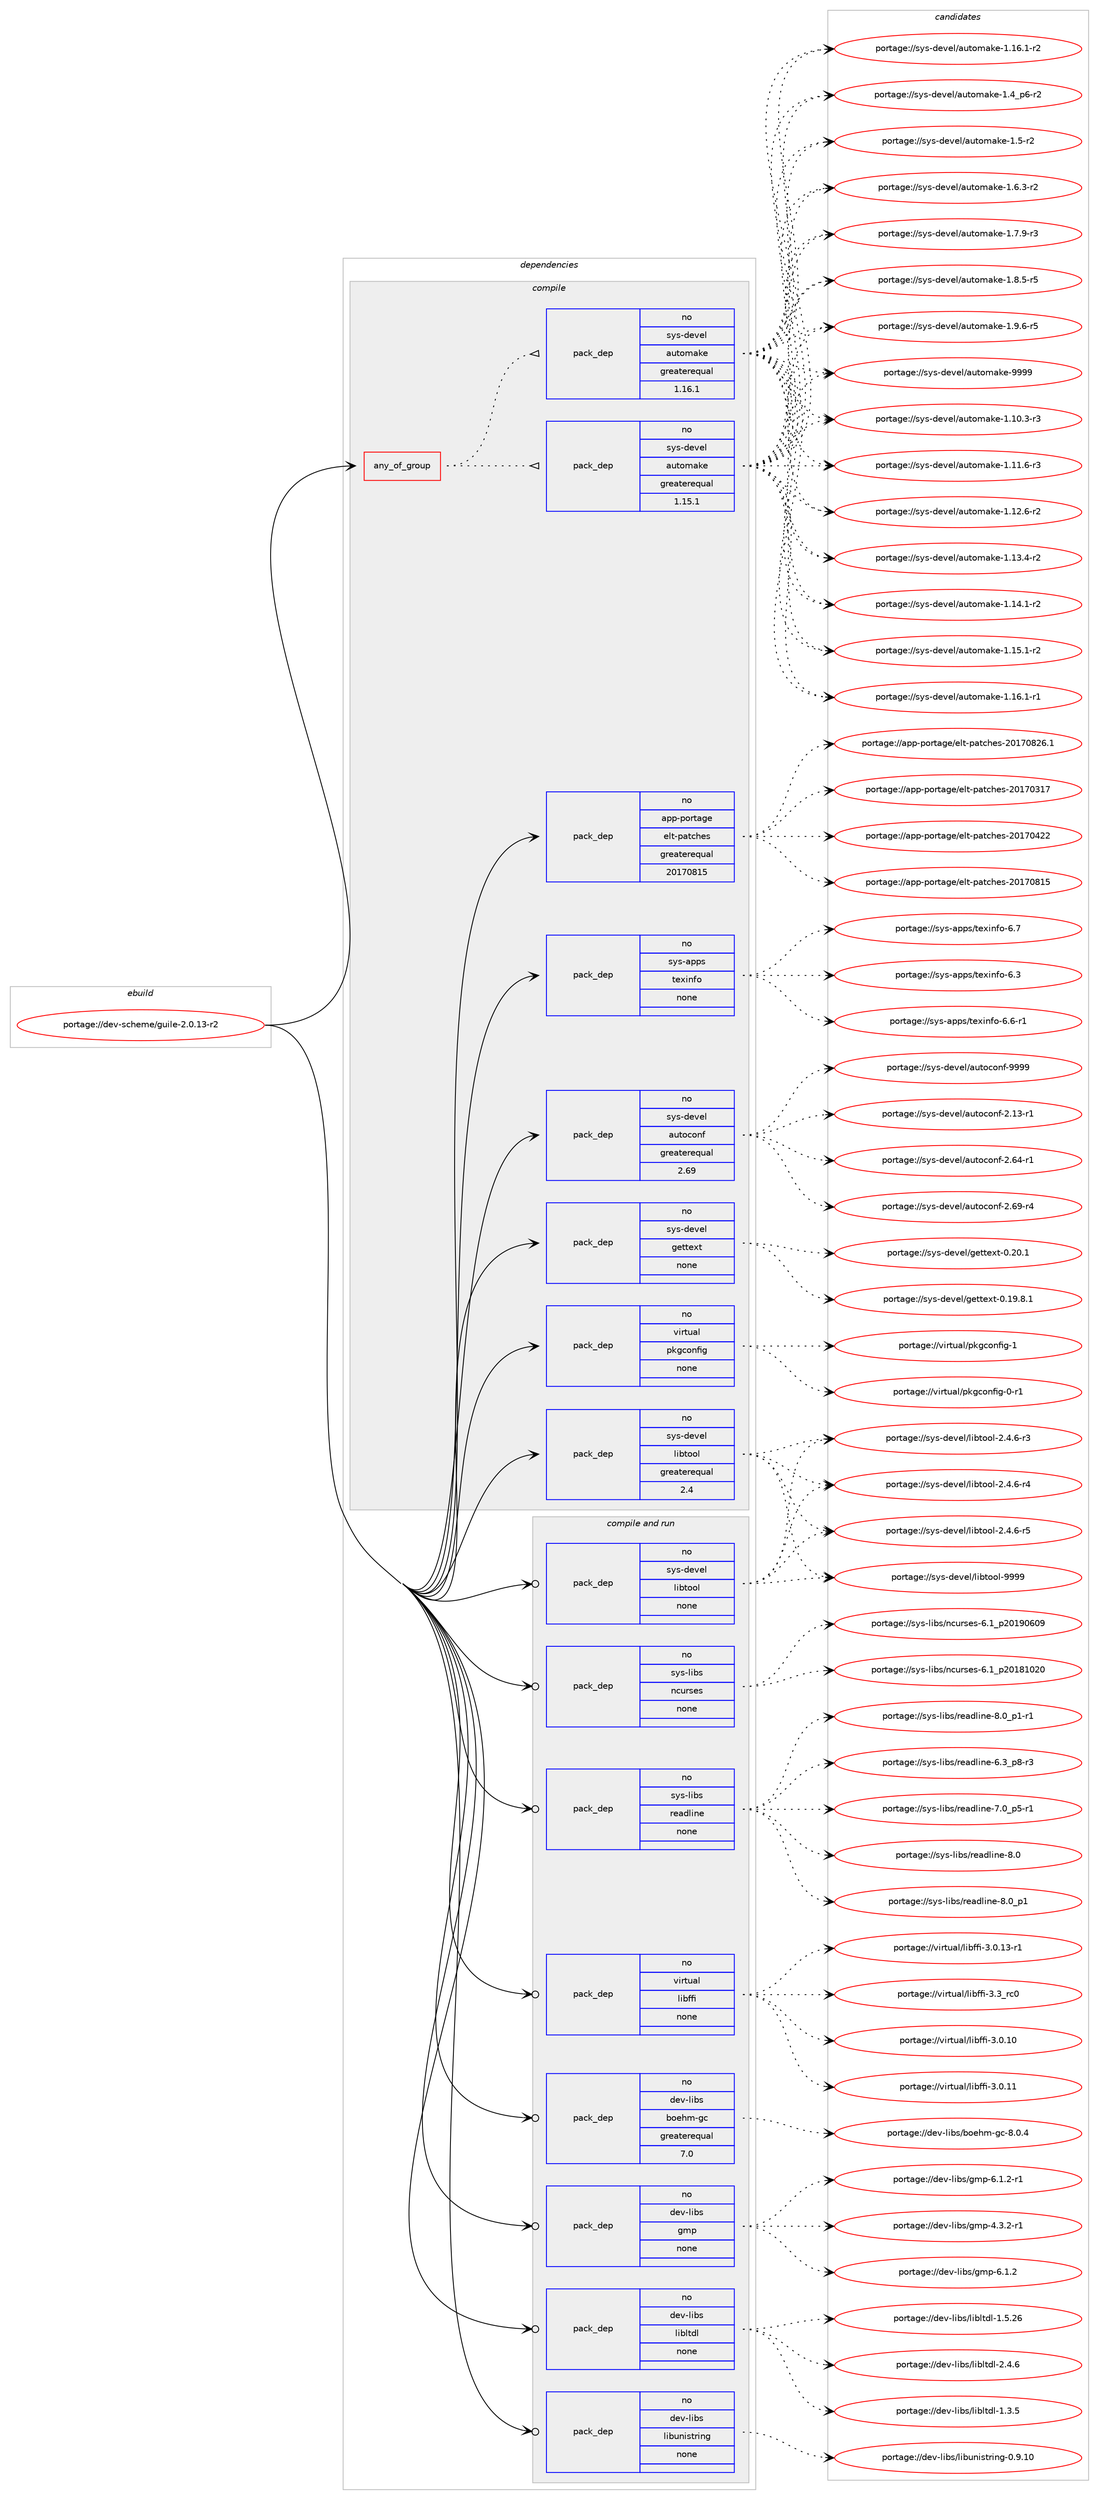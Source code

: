 digraph prolog {

# *************
# Graph options
# *************

newrank=true;
concentrate=true;
compound=true;
graph [rankdir=LR,fontname=Helvetica,fontsize=10,ranksep=1.5];#, ranksep=2.5, nodesep=0.2];
edge  [arrowhead=vee];
node  [fontname=Helvetica,fontsize=10];

# **********
# The ebuild
# **********

subgraph cluster_leftcol {
color=gray;
rank=same;
label=<<i>ebuild</i>>;
id [label="portage://dev-scheme/guile-2.0.13-r2", color=red, width=4, href="../dev-scheme/guile-2.0.13-r2.svg"];
}

# ****************
# The dependencies
# ****************

subgraph cluster_midcol {
color=gray;
label=<<i>dependencies</i>>;
subgraph cluster_compile {
fillcolor="#eeeeee";
style=filled;
label=<<i>compile</i>>;
subgraph any3502 {
dependency257017 [label=<<TABLE BORDER="0" CELLBORDER="1" CELLSPACING="0" CELLPADDING="4"><TR><TD CELLPADDING="10">any_of_group</TD></TR></TABLE>>, shape=none, color=red];subgraph pack183307 {
dependency257018 [label=<<TABLE BORDER="0" CELLBORDER="1" CELLSPACING="0" CELLPADDING="4" WIDTH="220"><TR><TD ROWSPAN="6" CELLPADDING="30">pack_dep</TD></TR><TR><TD WIDTH="110">no</TD></TR><TR><TD>sys-devel</TD></TR><TR><TD>automake</TD></TR><TR><TD>greaterequal</TD></TR><TR><TD>1.16.1</TD></TR></TABLE>>, shape=none, color=blue];
}
dependency257017:e -> dependency257018:w [weight=20,style="dotted",arrowhead="oinv"];
subgraph pack183308 {
dependency257019 [label=<<TABLE BORDER="0" CELLBORDER="1" CELLSPACING="0" CELLPADDING="4" WIDTH="220"><TR><TD ROWSPAN="6" CELLPADDING="30">pack_dep</TD></TR><TR><TD WIDTH="110">no</TD></TR><TR><TD>sys-devel</TD></TR><TR><TD>automake</TD></TR><TR><TD>greaterequal</TD></TR><TR><TD>1.15.1</TD></TR></TABLE>>, shape=none, color=blue];
}
dependency257017:e -> dependency257019:w [weight=20,style="dotted",arrowhead="oinv"];
}
id:e -> dependency257017:w [weight=20,style="solid",arrowhead="vee"];
subgraph pack183309 {
dependency257020 [label=<<TABLE BORDER="0" CELLBORDER="1" CELLSPACING="0" CELLPADDING="4" WIDTH="220"><TR><TD ROWSPAN="6" CELLPADDING="30">pack_dep</TD></TR><TR><TD WIDTH="110">no</TD></TR><TR><TD>app-portage</TD></TR><TR><TD>elt-patches</TD></TR><TR><TD>greaterequal</TD></TR><TR><TD>20170815</TD></TR></TABLE>>, shape=none, color=blue];
}
id:e -> dependency257020:w [weight=20,style="solid",arrowhead="vee"];
subgraph pack183310 {
dependency257021 [label=<<TABLE BORDER="0" CELLBORDER="1" CELLSPACING="0" CELLPADDING="4" WIDTH="220"><TR><TD ROWSPAN="6" CELLPADDING="30">pack_dep</TD></TR><TR><TD WIDTH="110">no</TD></TR><TR><TD>sys-apps</TD></TR><TR><TD>texinfo</TD></TR><TR><TD>none</TD></TR><TR><TD></TD></TR></TABLE>>, shape=none, color=blue];
}
id:e -> dependency257021:w [weight=20,style="solid",arrowhead="vee"];
subgraph pack183311 {
dependency257022 [label=<<TABLE BORDER="0" CELLBORDER="1" CELLSPACING="0" CELLPADDING="4" WIDTH="220"><TR><TD ROWSPAN="6" CELLPADDING="30">pack_dep</TD></TR><TR><TD WIDTH="110">no</TD></TR><TR><TD>sys-devel</TD></TR><TR><TD>autoconf</TD></TR><TR><TD>greaterequal</TD></TR><TR><TD>2.69</TD></TR></TABLE>>, shape=none, color=blue];
}
id:e -> dependency257022:w [weight=20,style="solid",arrowhead="vee"];
subgraph pack183312 {
dependency257023 [label=<<TABLE BORDER="0" CELLBORDER="1" CELLSPACING="0" CELLPADDING="4" WIDTH="220"><TR><TD ROWSPAN="6" CELLPADDING="30">pack_dep</TD></TR><TR><TD WIDTH="110">no</TD></TR><TR><TD>sys-devel</TD></TR><TR><TD>gettext</TD></TR><TR><TD>none</TD></TR><TR><TD></TD></TR></TABLE>>, shape=none, color=blue];
}
id:e -> dependency257023:w [weight=20,style="solid",arrowhead="vee"];
subgraph pack183313 {
dependency257024 [label=<<TABLE BORDER="0" CELLBORDER="1" CELLSPACING="0" CELLPADDING="4" WIDTH="220"><TR><TD ROWSPAN="6" CELLPADDING="30">pack_dep</TD></TR><TR><TD WIDTH="110">no</TD></TR><TR><TD>sys-devel</TD></TR><TR><TD>libtool</TD></TR><TR><TD>greaterequal</TD></TR><TR><TD>2.4</TD></TR></TABLE>>, shape=none, color=blue];
}
id:e -> dependency257024:w [weight=20,style="solid",arrowhead="vee"];
subgraph pack183314 {
dependency257025 [label=<<TABLE BORDER="0" CELLBORDER="1" CELLSPACING="0" CELLPADDING="4" WIDTH="220"><TR><TD ROWSPAN="6" CELLPADDING="30">pack_dep</TD></TR><TR><TD WIDTH="110">no</TD></TR><TR><TD>virtual</TD></TR><TR><TD>pkgconfig</TD></TR><TR><TD>none</TD></TR><TR><TD></TD></TR></TABLE>>, shape=none, color=blue];
}
id:e -> dependency257025:w [weight=20,style="solid",arrowhead="vee"];
}
subgraph cluster_compileandrun {
fillcolor="#eeeeee";
style=filled;
label=<<i>compile and run</i>>;
subgraph pack183315 {
dependency257026 [label=<<TABLE BORDER="0" CELLBORDER="1" CELLSPACING="0" CELLPADDING="4" WIDTH="220"><TR><TD ROWSPAN="6" CELLPADDING="30">pack_dep</TD></TR><TR><TD WIDTH="110">no</TD></TR><TR><TD>dev-libs</TD></TR><TR><TD>boehm-gc</TD></TR><TR><TD>greaterequal</TD></TR><TR><TD>7.0</TD></TR></TABLE>>, shape=none, color=blue];
}
id:e -> dependency257026:w [weight=20,style="solid",arrowhead="odotvee"];
subgraph pack183316 {
dependency257027 [label=<<TABLE BORDER="0" CELLBORDER="1" CELLSPACING="0" CELLPADDING="4" WIDTH="220"><TR><TD ROWSPAN="6" CELLPADDING="30">pack_dep</TD></TR><TR><TD WIDTH="110">no</TD></TR><TR><TD>dev-libs</TD></TR><TR><TD>gmp</TD></TR><TR><TD>none</TD></TR><TR><TD></TD></TR></TABLE>>, shape=none, color=blue];
}
id:e -> dependency257027:w [weight=20,style="solid",arrowhead="odotvee"];
subgraph pack183317 {
dependency257028 [label=<<TABLE BORDER="0" CELLBORDER="1" CELLSPACING="0" CELLPADDING="4" WIDTH="220"><TR><TD ROWSPAN="6" CELLPADDING="30">pack_dep</TD></TR><TR><TD WIDTH="110">no</TD></TR><TR><TD>dev-libs</TD></TR><TR><TD>libltdl</TD></TR><TR><TD>none</TD></TR><TR><TD></TD></TR></TABLE>>, shape=none, color=blue];
}
id:e -> dependency257028:w [weight=20,style="solid",arrowhead="odotvee"];
subgraph pack183318 {
dependency257029 [label=<<TABLE BORDER="0" CELLBORDER="1" CELLSPACING="0" CELLPADDING="4" WIDTH="220"><TR><TD ROWSPAN="6" CELLPADDING="30">pack_dep</TD></TR><TR><TD WIDTH="110">no</TD></TR><TR><TD>dev-libs</TD></TR><TR><TD>libunistring</TD></TR><TR><TD>none</TD></TR><TR><TD></TD></TR></TABLE>>, shape=none, color=blue];
}
id:e -> dependency257029:w [weight=20,style="solid",arrowhead="odotvee"];
subgraph pack183319 {
dependency257030 [label=<<TABLE BORDER="0" CELLBORDER="1" CELLSPACING="0" CELLPADDING="4" WIDTH="220"><TR><TD ROWSPAN="6" CELLPADDING="30">pack_dep</TD></TR><TR><TD WIDTH="110">no</TD></TR><TR><TD>sys-devel</TD></TR><TR><TD>libtool</TD></TR><TR><TD>none</TD></TR><TR><TD></TD></TR></TABLE>>, shape=none, color=blue];
}
id:e -> dependency257030:w [weight=20,style="solid",arrowhead="odotvee"];
subgraph pack183320 {
dependency257031 [label=<<TABLE BORDER="0" CELLBORDER="1" CELLSPACING="0" CELLPADDING="4" WIDTH="220"><TR><TD ROWSPAN="6" CELLPADDING="30">pack_dep</TD></TR><TR><TD WIDTH="110">no</TD></TR><TR><TD>sys-libs</TD></TR><TR><TD>ncurses</TD></TR><TR><TD>none</TD></TR><TR><TD></TD></TR></TABLE>>, shape=none, color=blue];
}
id:e -> dependency257031:w [weight=20,style="solid",arrowhead="odotvee"];
subgraph pack183321 {
dependency257032 [label=<<TABLE BORDER="0" CELLBORDER="1" CELLSPACING="0" CELLPADDING="4" WIDTH="220"><TR><TD ROWSPAN="6" CELLPADDING="30">pack_dep</TD></TR><TR><TD WIDTH="110">no</TD></TR><TR><TD>sys-libs</TD></TR><TR><TD>readline</TD></TR><TR><TD>none</TD></TR><TR><TD></TD></TR></TABLE>>, shape=none, color=blue];
}
id:e -> dependency257032:w [weight=20,style="solid",arrowhead="odotvee"];
subgraph pack183322 {
dependency257033 [label=<<TABLE BORDER="0" CELLBORDER="1" CELLSPACING="0" CELLPADDING="4" WIDTH="220"><TR><TD ROWSPAN="6" CELLPADDING="30">pack_dep</TD></TR><TR><TD WIDTH="110">no</TD></TR><TR><TD>virtual</TD></TR><TR><TD>libffi</TD></TR><TR><TD>none</TD></TR><TR><TD></TD></TR></TABLE>>, shape=none, color=blue];
}
id:e -> dependency257033:w [weight=20,style="solid",arrowhead="odotvee"];
}
subgraph cluster_run {
fillcolor="#eeeeee";
style=filled;
label=<<i>run</i>>;
}
}

# **************
# The candidates
# **************

subgraph cluster_choices {
rank=same;
color=gray;
label=<<i>candidates</i>>;

subgraph choice183307 {
color=black;
nodesep=1;
choiceportage11512111545100101118101108479711711611110997107101454946494846514511451 [label="portage://sys-devel/automake-1.10.3-r3", color=red, width=4,href="../sys-devel/automake-1.10.3-r3.svg"];
choiceportage11512111545100101118101108479711711611110997107101454946494946544511451 [label="portage://sys-devel/automake-1.11.6-r3", color=red, width=4,href="../sys-devel/automake-1.11.6-r3.svg"];
choiceportage11512111545100101118101108479711711611110997107101454946495046544511450 [label="portage://sys-devel/automake-1.12.6-r2", color=red, width=4,href="../sys-devel/automake-1.12.6-r2.svg"];
choiceportage11512111545100101118101108479711711611110997107101454946495146524511450 [label="portage://sys-devel/automake-1.13.4-r2", color=red, width=4,href="../sys-devel/automake-1.13.4-r2.svg"];
choiceportage11512111545100101118101108479711711611110997107101454946495246494511450 [label="portage://sys-devel/automake-1.14.1-r2", color=red, width=4,href="../sys-devel/automake-1.14.1-r2.svg"];
choiceportage11512111545100101118101108479711711611110997107101454946495346494511450 [label="portage://sys-devel/automake-1.15.1-r2", color=red, width=4,href="../sys-devel/automake-1.15.1-r2.svg"];
choiceportage11512111545100101118101108479711711611110997107101454946495446494511449 [label="portage://sys-devel/automake-1.16.1-r1", color=red, width=4,href="../sys-devel/automake-1.16.1-r1.svg"];
choiceportage11512111545100101118101108479711711611110997107101454946495446494511450 [label="portage://sys-devel/automake-1.16.1-r2", color=red, width=4,href="../sys-devel/automake-1.16.1-r2.svg"];
choiceportage115121115451001011181011084797117116111109971071014549465295112544511450 [label="portage://sys-devel/automake-1.4_p6-r2", color=red, width=4,href="../sys-devel/automake-1.4_p6-r2.svg"];
choiceportage11512111545100101118101108479711711611110997107101454946534511450 [label="portage://sys-devel/automake-1.5-r2", color=red, width=4,href="../sys-devel/automake-1.5-r2.svg"];
choiceportage115121115451001011181011084797117116111109971071014549465446514511450 [label="portage://sys-devel/automake-1.6.3-r2", color=red, width=4,href="../sys-devel/automake-1.6.3-r2.svg"];
choiceportage115121115451001011181011084797117116111109971071014549465546574511451 [label="portage://sys-devel/automake-1.7.9-r3", color=red, width=4,href="../sys-devel/automake-1.7.9-r3.svg"];
choiceportage115121115451001011181011084797117116111109971071014549465646534511453 [label="portage://sys-devel/automake-1.8.5-r5", color=red, width=4,href="../sys-devel/automake-1.8.5-r5.svg"];
choiceportage115121115451001011181011084797117116111109971071014549465746544511453 [label="portage://sys-devel/automake-1.9.6-r5", color=red, width=4,href="../sys-devel/automake-1.9.6-r5.svg"];
choiceportage115121115451001011181011084797117116111109971071014557575757 [label="portage://sys-devel/automake-9999", color=red, width=4,href="../sys-devel/automake-9999.svg"];
dependency257018:e -> choiceportage11512111545100101118101108479711711611110997107101454946494846514511451:w [style=dotted,weight="100"];
dependency257018:e -> choiceportage11512111545100101118101108479711711611110997107101454946494946544511451:w [style=dotted,weight="100"];
dependency257018:e -> choiceportage11512111545100101118101108479711711611110997107101454946495046544511450:w [style=dotted,weight="100"];
dependency257018:e -> choiceportage11512111545100101118101108479711711611110997107101454946495146524511450:w [style=dotted,weight="100"];
dependency257018:e -> choiceportage11512111545100101118101108479711711611110997107101454946495246494511450:w [style=dotted,weight="100"];
dependency257018:e -> choiceportage11512111545100101118101108479711711611110997107101454946495346494511450:w [style=dotted,weight="100"];
dependency257018:e -> choiceportage11512111545100101118101108479711711611110997107101454946495446494511449:w [style=dotted,weight="100"];
dependency257018:e -> choiceportage11512111545100101118101108479711711611110997107101454946495446494511450:w [style=dotted,weight="100"];
dependency257018:e -> choiceportage115121115451001011181011084797117116111109971071014549465295112544511450:w [style=dotted,weight="100"];
dependency257018:e -> choiceportage11512111545100101118101108479711711611110997107101454946534511450:w [style=dotted,weight="100"];
dependency257018:e -> choiceportage115121115451001011181011084797117116111109971071014549465446514511450:w [style=dotted,weight="100"];
dependency257018:e -> choiceportage115121115451001011181011084797117116111109971071014549465546574511451:w [style=dotted,weight="100"];
dependency257018:e -> choiceportage115121115451001011181011084797117116111109971071014549465646534511453:w [style=dotted,weight="100"];
dependency257018:e -> choiceportage115121115451001011181011084797117116111109971071014549465746544511453:w [style=dotted,weight="100"];
dependency257018:e -> choiceportage115121115451001011181011084797117116111109971071014557575757:w [style=dotted,weight="100"];
}
subgraph choice183308 {
color=black;
nodesep=1;
choiceportage11512111545100101118101108479711711611110997107101454946494846514511451 [label="portage://sys-devel/automake-1.10.3-r3", color=red, width=4,href="../sys-devel/automake-1.10.3-r3.svg"];
choiceportage11512111545100101118101108479711711611110997107101454946494946544511451 [label="portage://sys-devel/automake-1.11.6-r3", color=red, width=4,href="../sys-devel/automake-1.11.6-r3.svg"];
choiceportage11512111545100101118101108479711711611110997107101454946495046544511450 [label="portage://sys-devel/automake-1.12.6-r2", color=red, width=4,href="../sys-devel/automake-1.12.6-r2.svg"];
choiceportage11512111545100101118101108479711711611110997107101454946495146524511450 [label="portage://sys-devel/automake-1.13.4-r2", color=red, width=4,href="../sys-devel/automake-1.13.4-r2.svg"];
choiceportage11512111545100101118101108479711711611110997107101454946495246494511450 [label="portage://sys-devel/automake-1.14.1-r2", color=red, width=4,href="../sys-devel/automake-1.14.1-r2.svg"];
choiceportage11512111545100101118101108479711711611110997107101454946495346494511450 [label="portage://sys-devel/automake-1.15.1-r2", color=red, width=4,href="../sys-devel/automake-1.15.1-r2.svg"];
choiceportage11512111545100101118101108479711711611110997107101454946495446494511449 [label="portage://sys-devel/automake-1.16.1-r1", color=red, width=4,href="../sys-devel/automake-1.16.1-r1.svg"];
choiceportage11512111545100101118101108479711711611110997107101454946495446494511450 [label="portage://sys-devel/automake-1.16.1-r2", color=red, width=4,href="../sys-devel/automake-1.16.1-r2.svg"];
choiceportage115121115451001011181011084797117116111109971071014549465295112544511450 [label="portage://sys-devel/automake-1.4_p6-r2", color=red, width=4,href="../sys-devel/automake-1.4_p6-r2.svg"];
choiceportage11512111545100101118101108479711711611110997107101454946534511450 [label="portage://sys-devel/automake-1.5-r2", color=red, width=4,href="../sys-devel/automake-1.5-r2.svg"];
choiceportage115121115451001011181011084797117116111109971071014549465446514511450 [label="portage://sys-devel/automake-1.6.3-r2", color=red, width=4,href="../sys-devel/automake-1.6.3-r2.svg"];
choiceportage115121115451001011181011084797117116111109971071014549465546574511451 [label="portage://sys-devel/automake-1.7.9-r3", color=red, width=4,href="../sys-devel/automake-1.7.9-r3.svg"];
choiceportage115121115451001011181011084797117116111109971071014549465646534511453 [label="portage://sys-devel/automake-1.8.5-r5", color=red, width=4,href="../sys-devel/automake-1.8.5-r5.svg"];
choiceportage115121115451001011181011084797117116111109971071014549465746544511453 [label="portage://sys-devel/automake-1.9.6-r5", color=red, width=4,href="../sys-devel/automake-1.9.6-r5.svg"];
choiceportage115121115451001011181011084797117116111109971071014557575757 [label="portage://sys-devel/automake-9999", color=red, width=4,href="../sys-devel/automake-9999.svg"];
dependency257019:e -> choiceportage11512111545100101118101108479711711611110997107101454946494846514511451:w [style=dotted,weight="100"];
dependency257019:e -> choiceportage11512111545100101118101108479711711611110997107101454946494946544511451:w [style=dotted,weight="100"];
dependency257019:e -> choiceportage11512111545100101118101108479711711611110997107101454946495046544511450:w [style=dotted,weight="100"];
dependency257019:e -> choiceportage11512111545100101118101108479711711611110997107101454946495146524511450:w [style=dotted,weight="100"];
dependency257019:e -> choiceportage11512111545100101118101108479711711611110997107101454946495246494511450:w [style=dotted,weight="100"];
dependency257019:e -> choiceportage11512111545100101118101108479711711611110997107101454946495346494511450:w [style=dotted,weight="100"];
dependency257019:e -> choiceportage11512111545100101118101108479711711611110997107101454946495446494511449:w [style=dotted,weight="100"];
dependency257019:e -> choiceportage11512111545100101118101108479711711611110997107101454946495446494511450:w [style=dotted,weight="100"];
dependency257019:e -> choiceportage115121115451001011181011084797117116111109971071014549465295112544511450:w [style=dotted,weight="100"];
dependency257019:e -> choiceportage11512111545100101118101108479711711611110997107101454946534511450:w [style=dotted,weight="100"];
dependency257019:e -> choiceportage115121115451001011181011084797117116111109971071014549465446514511450:w [style=dotted,weight="100"];
dependency257019:e -> choiceportage115121115451001011181011084797117116111109971071014549465546574511451:w [style=dotted,weight="100"];
dependency257019:e -> choiceportage115121115451001011181011084797117116111109971071014549465646534511453:w [style=dotted,weight="100"];
dependency257019:e -> choiceportage115121115451001011181011084797117116111109971071014549465746544511453:w [style=dotted,weight="100"];
dependency257019:e -> choiceportage115121115451001011181011084797117116111109971071014557575757:w [style=dotted,weight="100"];
}
subgraph choice183309 {
color=black;
nodesep=1;
choiceportage97112112451121111141169710310147101108116451129711699104101115455048495548514955 [label="portage://app-portage/elt-patches-20170317", color=red, width=4,href="../app-portage/elt-patches-20170317.svg"];
choiceportage97112112451121111141169710310147101108116451129711699104101115455048495548525050 [label="portage://app-portage/elt-patches-20170422", color=red, width=4,href="../app-portage/elt-patches-20170422.svg"];
choiceportage97112112451121111141169710310147101108116451129711699104101115455048495548564953 [label="portage://app-portage/elt-patches-20170815", color=red, width=4,href="../app-portage/elt-patches-20170815.svg"];
choiceportage971121124511211111411697103101471011081164511297116991041011154550484955485650544649 [label="portage://app-portage/elt-patches-20170826.1", color=red, width=4,href="../app-portage/elt-patches-20170826.1.svg"];
dependency257020:e -> choiceportage97112112451121111141169710310147101108116451129711699104101115455048495548514955:w [style=dotted,weight="100"];
dependency257020:e -> choiceportage97112112451121111141169710310147101108116451129711699104101115455048495548525050:w [style=dotted,weight="100"];
dependency257020:e -> choiceportage97112112451121111141169710310147101108116451129711699104101115455048495548564953:w [style=dotted,weight="100"];
dependency257020:e -> choiceportage971121124511211111411697103101471011081164511297116991041011154550484955485650544649:w [style=dotted,weight="100"];
}
subgraph choice183310 {
color=black;
nodesep=1;
choiceportage11512111545971121121154711610112010511010211145544651 [label="portage://sys-apps/texinfo-6.3", color=red, width=4,href="../sys-apps/texinfo-6.3.svg"];
choiceportage115121115459711211211547116101120105110102111455446544511449 [label="portage://sys-apps/texinfo-6.6-r1", color=red, width=4,href="../sys-apps/texinfo-6.6-r1.svg"];
choiceportage11512111545971121121154711610112010511010211145544655 [label="portage://sys-apps/texinfo-6.7", color=red, width=4,href="../sys-apps/texinfo-6.7.svg"];
dependency257021:e -> choiceportage11512111545971121121154711610112010511010211145544651:w [style=dotted,weight="100"];
dependency257021:e -> choiceportage115121115459711211211547116101120105110102111455446544511449:w [style=dotted,weight="100"];
dependency257021:e -> choiceportage11512111545971121121154711610112010511010211145544655:w [style=dotted,weight="100"];
}
subgraph choice183311 {
color=black;
nodesep=1;
choiceportage1151211154510010111810110847971171161119911111010245504649514511449 [label="portage://sys-devel/autoconf-2.13-r1", color=red, width=4,href="../sys-devel/autoconf-2.13-r1.svg"];
choiceportage1151211154510010111810110847971171161119911111010245504654524511449 [label="portage://sys-devel/autoconf-2.64-r1", color=red, width=4,href="../sys-devel/autoconf-2.64-r1.svg"];
choiceportage1151211154510010111810110847971171161119911111010245504654574511452 [label="portage://sys-devel/autoconf-2.69-r4", color=red, width=4,href="../sys-devel/autoconf-2.69-r4.svg"];
choiceportage115121115451001011181011084797117116111991111101024557575757 [label="portage://sys-devel/autoconf-9999", color=red, width=4,href="../sys-devel/autoconf-9999.svg"];
dependency257022:e -> choiceportage1151211154510010111810110847971171161119911111010245504649514511449:w [style=dotted,weight="100"];
dependency257022:e -> choiceportage1151211154510010111810110847971171161119911111010245504654524511449:w [style=dotted,weight="100"];
dependency257022:e -> choiceportage1151211154510010111810110847971171161119911111010245504654574511452:w [style=dotted,weight="100"];
dependency257022:e -> choiceportage115121115451001011181011084797117116111991111101024557575757:w [style=dotted,weight="100"];
}
subgraph choice183312 {
color=black;
nodesep=1;
choiceportage1151211154510010111810110847103101116116101120116454846495746564649 [label="portage://sys-devel/gettext-0.19.8.1", color=red, width=4,href="../sys-devel/gettext-0.19.8.1.svg"];
choiceportage115121115451001011181011084710310111611610112011645484650484649 [label="portage://sys-devel/gettext-0.20.1", color=red, width=4,href="../sys-devel/gettext-0.20.1.svg"];
dependency257023:e -> choiceportage1151211154510010111810110847103101116116101120116454846495746564649:w [style=dotted,weight="100"];
dependency257023:e -> choiceportage115121115451001011181011084710310111611610112011645484650484649:w [style=dotted,weight="100"];
}
subgraph choice183313 {
color=black;
nodesep=1;
choiceportage1151211154510010111810110847108105981161111111084550465246544511451 [label="portage://sys-devel/libtool-2.4.6-r3", color=red, width=4,href="../sys-devel/libtool-2.4.6-r3.svg"];
choiceportage1151211154510010111810110847108105981161111111084550465246544511452 [label="portage://sys-devel/libtool-2.4.6-r4", color=red, width=4,href="../sys-devel/libtool-2.4.6-r4.svg"];
choiceportage1151211154510010111810110847108105981161111111084550465246544511453 [label="portage://sys-devel/libtool-2.4.6-r5", color=red, width=4,href="../sys-devel/libtool-2.4.6-r5.svg"];
choiceportage1151211154510010111810110847108105981161111111084557575757 [label="portage://sys-devel/libtool-9999", color=red, width=4,href="../sys-devel/libtool-9999.svg"];
dependency257024:e -> choiceportage1151211154510010111810110847108105981161111111084550465246544511451:w [style=dotted,weight="100"];
dependency257024:e -> choiceportage1151211154510010111810110847108105981161111111084550465246544511452:w [style=dotted,weight="100"];
dependency257024:e -> choiceportage1151211154510010111810110847108105981161111111084550465246544511453:w [style=dotted,weight="100"];
dependency257024:e -> choiceportage1151211154510010111810110847108105981161111111084557575757:w [style=dotted,weight="100"];
}
subgraph choice183314 {
color=black;
nodesep=1;
choiceportage11810511411611797108471121071039911111010210510345484511449 [label="portage://virtual/pkgconfig-0-r1", color=red, width=4,href="../virtual/pkgconfig-0-r1.svg"];
choiceportage1181051141161179710847112107103991111101021051034549 [label="portage://virtual/pkgconfig-1", color=red, width=4,href="../virtual/pkgconfig-1.svg"];
dependency257025:e -> choiceportage11810511411611797108471121071039911111010210510345484511449:w [style=dotted,weight="100"];
dependency257025:e -> choiceportage1181051141161179710847112107103991111101021051034549:w [style=dotted,weight="100"];
}
subgraph choice183315 {
color=black;
nodesep=1;
choiceportage100101118451081059811547981111011041094510399455646484652 [label="portage://dev-libs/boehm-gc-8.0.4", color=red, width=4,href="../dev-libs/boehm-gc-8.0.4.svg"];
dependency257026:e -> choiceportage100101118451081059811547981111011041094510399455646484652:w [style=dotted,weight="100"];
}
subgraph choice183316 {
color=black;
nodesep=1;
choiceportage1001011184510810598115471031091124552465146504511449 [label="portage://dev-libs/gmp-4.3.2-r1", color=red, width=4,href="../dev-libs/gmp-4.3.2-r1.svg"];
choiceportage100101118451081059811547103109112455446494650 [label="portage://dev-libs/gmp-6.1.2", color=red, width=4,href="../dev-libs/gmp-6.1.2.svg"];
choiceportage1001011184510810598115471031091124554464946504511449 [label="portage://dev-libs/gmp-6.1.2-r1", color=red, width=4,href="../dev-libs/gmp-6.1.2-r1.svg"];
dependency257027:e -> choiceportage1001011184510810598115471031091124552465146504511449:w [style=dotted,weight="100"];
dependency257027:e -> choiceportage100101118451081059811547103109112455446494650:w [style=dotted,weight="100"];
dependency257027:e -> choiceportage1001011184510810598115471031091124554464946504511449:w [style=dotted,weight="100"];
}
subgraph choice183317 {
color=black;
nodesep=1;
choiceportage10010111845108105981154710810598108116100108454946514653 [label="portage://dev-libs/libltdl-1.3.5", color=red, width=4,href="../dev-libs/libltdl-1.3.5.svg"];
choiceportage1001011184510810598115471081059810811610010845494653465054 [label="portage://dev-libs/libltdl-1.5.26", color=red, width=4,href="../dev-libs/libltdl-1.5.26.svg"];
choiceportage10010111845108105981154710810598108116100108455046524654 [label="portage://dev-libs/libltdl-2.4.6", color=red, width=4,href="../dev-libs/libltdl-2.4.6.svg"];
dependency257028:e -> choiceportage10010111845108105981154710810598108116100108454946514653:w [style=dotted,weight="100"];
dependency257028:e -> choiceportage1001011184510810598115471081059810811610010845494653465054:w [style=dotted,weight="100"];
dependency257028:e -> choiceportage10010111845108105981154710810598108116100108455046524654:w [style=dotted,weight="100"];
}
subgraph choice183318 {
color=black;
nodesep=1;
choiceportage1001011184510810598115471081059811711010511511611410511010345484657464948 [label="portage://dev-libs/libunistring-0.9.10", color=red, width=4,href="../dev-libs/libunistring-0.9.10.svg"];
dependency257029:e -> choiceportage1001011184510810598115471081059811711010511511611410511010345484657464948:w [style=dotted,weight="100"];
}
subgraph choice183319 {
color=black;
nodesep=1;
choiceportage1151211154510010111810110847108105981161111111084550465246544511451 [label="portage://sys-devel/libtool-2.4.6-r3", color=red, width=4,href="../sys-devel/libtool-2.4.6-r3.svg"];
choiceportage1151211154510010111810110847108105981161111111084550465246544511452 [label="portage://sys-devel/libtool-2.4.6-r4", color=red, width=4,href="../sys-devel/libtool-2.4.6-r4.svg"];
choiceportage1151211154510010111810110847108105981161111111084550465246544511453 [label="portage://sys-devel/libtool-2.4.6-r5", color=red, width=4,href="../sys-devel/libtool-2.4.6-r5.svg"];
choiceportage1151211154510010111810110847108105981161111111084557575757 [label="portage://sys-devel/libtool-9999", color=red, width=4,href="../sys-devel/libtool-9999.svg"];
dependency257030:e -> choiceportage1151211154510010111810110847108105981161111111084550465246544511451:w [style=dotted,weight="100"];
dependency257030:e -> choiceportage1151211154510010111810110847108105981161111111084550465246544511452:w [style=dotted,weight="100"];
dependency257030:e -> choiceportage1151211154510010111810110847108105981161111111084550465246544511453:w [style=dotted,weight="100"];
dependency257030:e -> choiceportage1151211154510010111810110847108105981161111111084557575757:w [style=dotted,weight="100"];
}
subgraph choice183320 {
color=black;
nodesep=1;
choiceportage1151211154510810598115471109911711411510111545544649951125048495649485048 [label="portage://sys-libs/ncurses-6.1_p20181020", color=red, width=4,href="../sys-libs/ncurses-6.1_p20181020.svg"];
choiceportage1151211154510810598115471109911711411510111545544649951125048495748544857 [label="portage://sys-libs/ncurses-6.1_p20190609", color=red, width=4,href="../sys-libs/ncurses-6.1_p20190609.svg"];
dependency257031:e -> choiceportage1151211154510810598115471109911711411510111545544649951125048495649485048:w [style=dotted,weight="100"];
dependency257031:e -> choiceportage1151211154510810598115471109911711411510111545544649951125048495748544857:w [style=dotted,weight="100"];
}
subgraph choice183321 {
color=black;
nodesep=1;
choiceportage115121115451081059811547114101971001081051101014554465195112564511451 [label="portage://sys-libs/readline-6.3_p8-r3", color=red, width=4,href="../sys-libs/readline-6.3_p8-r3.svg"];
choiceportage115121115451081059811547114101971001081051101014555464895112534511449 [label="portage://sys-libs/readline-7.0_p5-r1", color=red, width=4,href="../sys-libs/readline-7.0_p5-r1.svg"];
choiceportage1151211154510810598115471141019710010810511010145564648 [label="portage://sys-libs/readline-8.0", color=red, width=4,href="../sys-libs/readline-8.0.svg"];
choiceportage11512111545108105981154711410197100108105110101455646489511249 [label="portage://sys-libs/readline-8.0_p1", color=red, width=4,href="../sys-libs/readline-8.0_p1.svg"];
choiceportage115121115451081059811547114101971001081051101014556464895112494511449 [label="portage://sys-libs/readline-8.0_p1-r1", color=red, width=4,href="../sys-libs/readline-8.0_p1-r1.svg"];
dependency257032:e -> choiceportage115121115451081059811547114101971001081051101014554465195112564511451:w [style=dotted,weight="100"];
dependency257032:e -> choiceportage115121115451081059811547114101971001081051101014555464895112534511449:w [style=dotted,weight="100"];
dependency257032:e -> choiceportage1151211154510810598115471141019710010810511010145564648:w [style=dotted,weight="100"];
dependency257032:e -> choiceportage11512111545108105981154711410197100108105110101455646489511249:w [style=dotted,weight="100"];
dependency257032:e -> choiceportage115121115451081059811547114101971001081051101014556464895112494511449:w [style=dotted,weight="100"];
}
subgraph choice183322 {
color=black;
nodesep=1;
choiceportage11810511411611797108471081059810210210545514648464948 [label="portage://virtual/libffi-3.0.10", color=red, width=4,href="../virtual/libffi-3.0.10.svg"];
choiceportage11810511411611797108471081059810210210545514648464949 [label="portage://virtual/libffi-3.0.11", color=red, width=4,href="../virtual/libffi-3.0.11.svg"];
choiceportage118105114116117971084710810598102102105455146484649514511449 [label="portage://virtual/libffi-3.0.13-r1", color=red, width=4,href="../virtual/libffi-3.0.13-r1.svg"];
choiceportage11810511411611797108471081059810210210545514651951149948 [label="portage://virtual/libffi-3.3_rc0", color=red, width=4,href="../virtual/libffi-3.3_rc0.svg"];
dependency257033:e -> choiceportage11810511411611797108471081059810210210545514648464948:w [style=dotted,weight="100"];
dependency257033:e -> choiceportage11810511411611797108471081059810210210545514648464949:w [style=dotted,weight="100"];
dependency257033:e -> choiceportage118105114116117971084710810598102102105455146484649514511449:w [style=dotted,weight="100"];
dependency257033:e -> choiceportage11810511411611797108471081059810210210545514651951149948:w [style=dotted,weight="100"];
}
}

}
